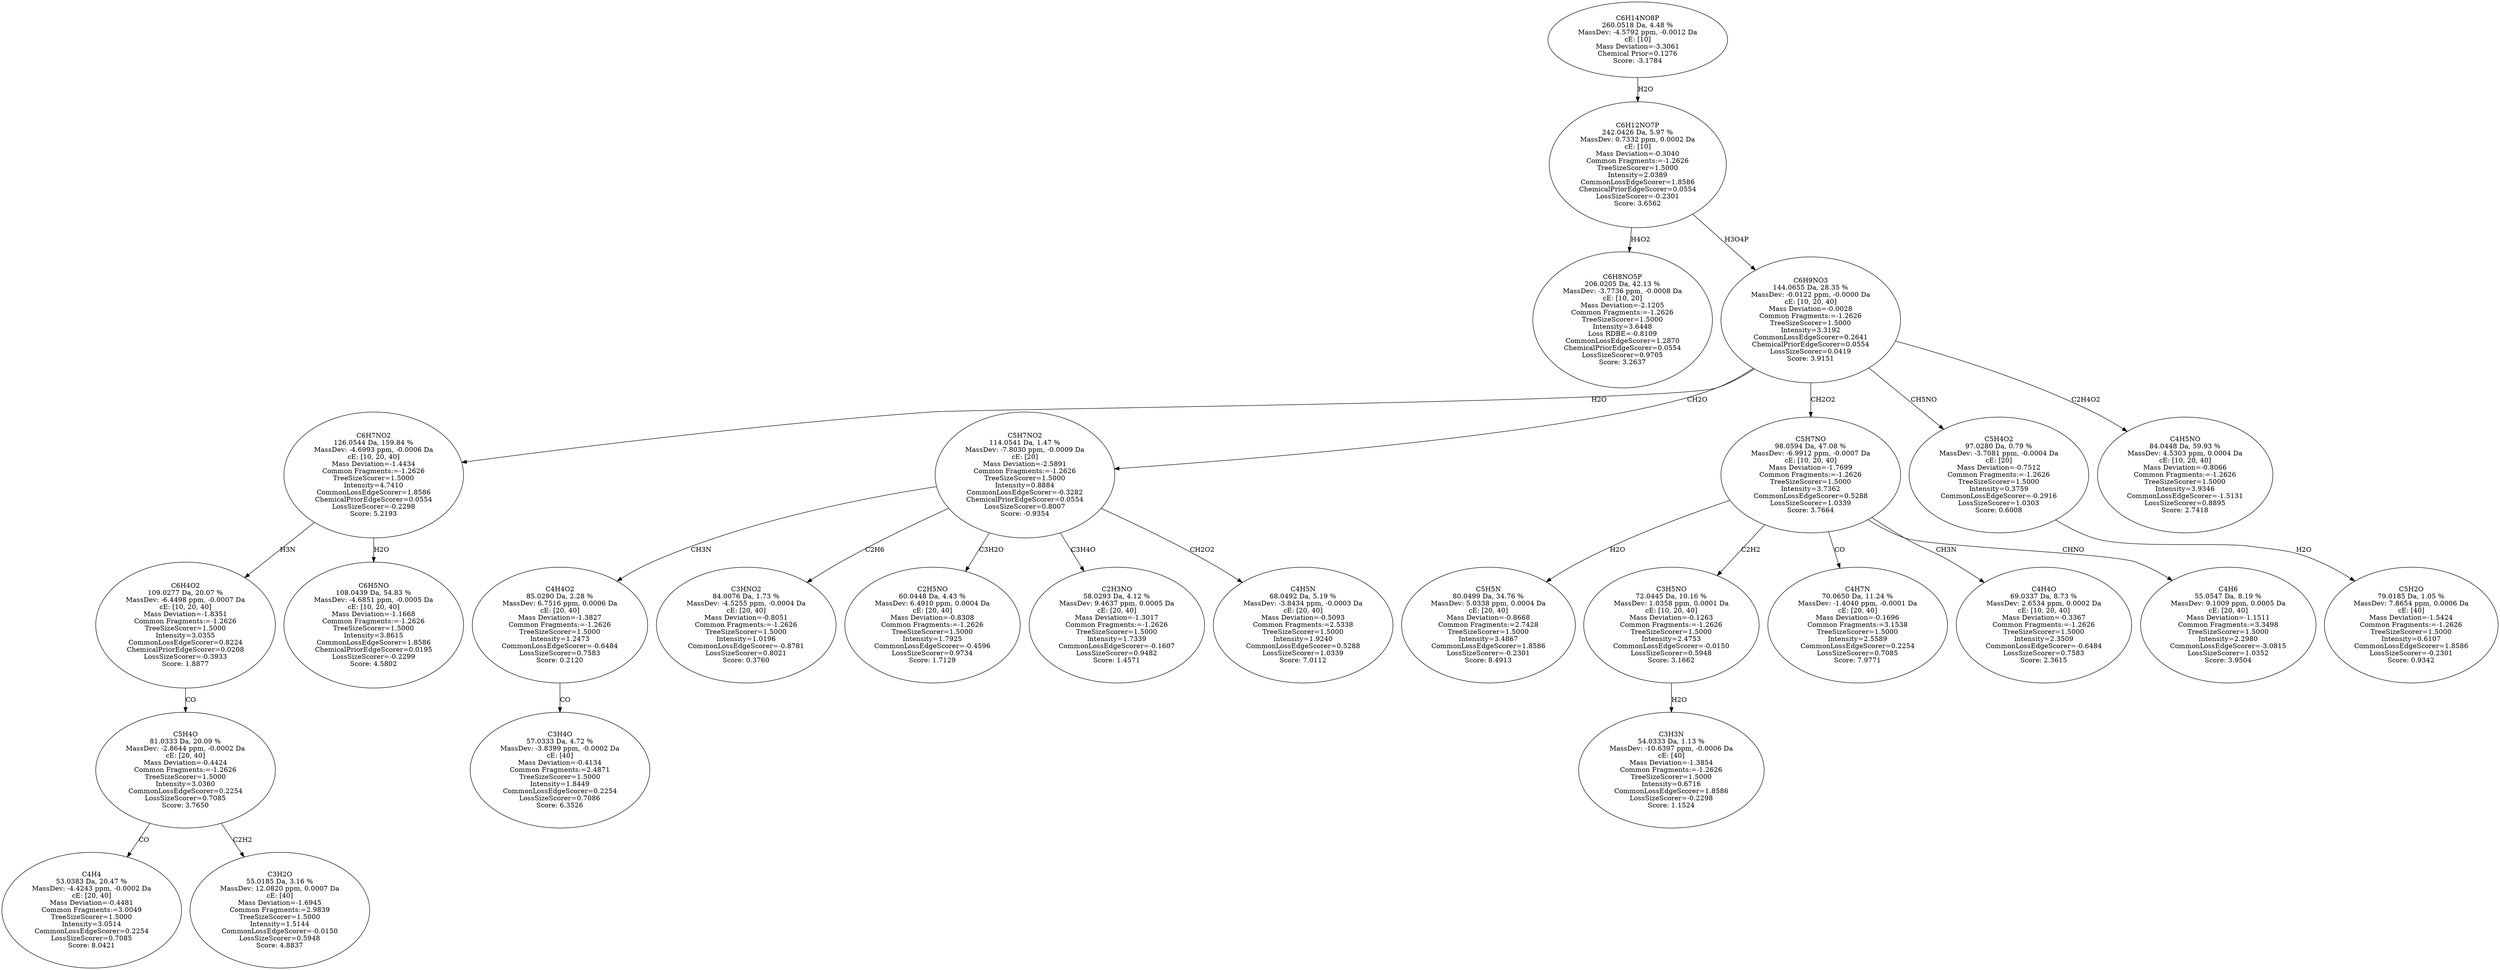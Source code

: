 strict digraph {
v1 [label="C6H8NO5P\n206.0205 Da, 42.13 %\nMassDev: -3.7736 ppm, -0.0008 Da\ncE: [10, 20]\nMass Deviation=-2.1205\nCommon Fragments:=-1.2626\nTreeSizeScorer=1.5000\nIntensity=3.6448\nLoss RDBE=-0.8109\nCommonLossEdgeScorer=1.2870\nChemicalPriorEdgeScorer=0.0554\nLossSizeScorer=0.9705\nScore: 3.2637"];
v2 [label="C4H4\n53.0383 Da, 20.47 %\nMassDev: -4.4243 ppm, -0.0002 Da\ncE: [20, 40]\nMass Deviation=-0.4481\nCommon Fragments:=3.0049\nTreeSizeScorer=1.5000\nIntensity=3.0514\nCommonLossEdgeScorer=0.2254\nLossSizeScorer=0.7085\nScore: 8.0421"];
v3 [label="C3H2O\n55.0185 Da, 3.16 %\nMassDev: 12.0820 ppm, 0.0007 Da\ncE: [40]\nMass Deviation=-1.6945\nCommon Fragments:=2.9839\nTreeSizeScorer=1.5000\nIntensity=1.5144\nCommonLossEdgeScorer=-0.0150\nLossSizeScorer=0.5948\nScore: 4.8837"];
v4 [label="C5H4O\n81.0333 Da, 20.09 %\nMassDev: -2.8644 ppm, -0.0002 Da\ncE: [20, 40]\nMass Deviation=-0.4424\nCommon Fragments:=-1.2626\nTreeSizeScorer=1.5000\nIntensity=3.0360\nCommonLossEdgeScorer=0.2254\nLossSizeScorer=0.7085\nScore: 3.7650"];
v5 [label="C6H4O2\n109.0277 Da, 20.07 %\nMassDev: -6.4498 ppm, -0.0007 Da\ncE: [10, 20, 40]\nMass Deviation=-1.8351\nCommon Fragments:=-1.2626\nTreeSizeScorer=1.5000\nIntensity=3.0355\nCommonLossEdgeScorer=0.8224\nChemicalPriorEdgeScorer=0.0208\nLossSizeScorer=-0.3933\nScore: 1.8877"];
v6 [label="C6H5NO\n108.0439 Da, 54.83 %\nMassDev: -4.6851 ppm, -0.0005 Da\ncE: [10, 20, 40]\nMass Deviation=-1.1668\nCommon Fragments:=-1.2626\nTreeSizeScorer=1.5000\nIntensity=3.8615\nCommonLossEdgeScorer=1.8586\nChemicalPriorEdgeScorer=0.0195\nLossSizeScorer=-0.2299\nScore: 4.5802"];
v7 [label="C6H7NO2\n126.0544 Da, 159.84 %\nMassDev: -4.6993 ppm, -0.0006 Da\ncE: [10, 20, 40]\nMass Deviation=-1.4434\nCommon Fragments:=-1.2626\nTreeSizeScorer=1.5000\nIntensity=4.7410\nCommonLossEdgeScorer=1.8586\nChemicalPriorEdgeScorer=0.0554\nLossSizeScorer=-0.2298\nScore: 5.2193"];
v8 [label="C3H4O\n57.0333 Da, 4.72 %\nMassDev: -3.8399 ppm, -0.0002 Da\ncE: [40]\nMass Deviation=-0.4134\nCommon Fragments:=2.4871\nTreeSizeScorer=1.5000\nIntensity=1.8449\nCommonLossEdgeScorer=0.2254\nLossSizeScorer=0.7086\nScore: 6.3526"];
v9 [label="C4H4O2\n85.0290 Da, 2.28 %\nMassDev: 6.7516 ppm, 0.0006 Da\ncE: [20, 40]\nMass Deviation=-1.3827\nCommon Fragments:=-1.2626\nTreeSizeScorer=1.5000\nIntensity=1.2473\nCommonLossEdgeScorer=-0.6484\nLossSizeScorer=0.7583\nScore: 0.2120"];
v10 [label="C3HNO2\n84.0076 Da, 1.73 %\nMassDev: -4.5255 ppm, -0.0004 Da\ncE: [20, 40]\nMass Deviation=-0.8051\nCommon Fragments:=-1.2626\nTreeSizeScorer=1.5000\nIntensity=1.0196\nCommonLossEdgeScorer=-0.8781\nLossSizeScorer=0.8021\nScore: 0.3760"];
v11 [label="C2H5NO\n60.0448 Da, 4.43 %\nMassDev: 6.4910 ppm, 0.0004 Da\ncE: [20, 40]\nMass Deviation=-0.8308\nCommon Fragments:=-1.2626\nTreeSizeScorer=1.5000\nIntensity=1.7925\nCommonLossEdgeScorer=-0.4596\nLossSizeScorer=0.9734\nScore: 1.7129"];
v12 [label="C2H3NO\n58.0293 Da, 4.12 %\nMassDev: 9.4637 ppm, 0.0005 Da\ncE: [20, 40]\nMass Deviation=-1.3017\nCommon Fragments:=-1.2626\nTreeSizeScorer=1.5000\nIntensity=1.7339\nCommonLossEdgeScorer=-0.1607\nLossSizeScorer=0.9482\nScore: 1.4571"];
v13 [label="C4H5N\n68.0492 Da, 5.19 %\nMassDev: -3.8434 ppm, -0.0003 Da\ncE: [20, 40]\nMass Deviation=-0.5093\nCommon Fragments:=2.5338\nTreeSizeScorer=1.5000\nIntensity=1.9240\nCommonLossEdgeScorer=0.5288\nLossSizeScorer=1.0339\nScore: 7.0112"];
v14 [label="C5H7NO2\n114.0541 Da, 1.47 %\nMassDev: -7.8030 ppm, -0.0009 Da\ncE: [20]\nMass Deviation=-2.5891\nCommon Fragments:=-1.2626\nTreeSizeScorer=1.5000\nIntensity=0.8884\nCommonLossEdgeScorer=-0.3282\nChemicalPriorEdgeScorer=0.0554\nLossSizeScorer=0.8007\nScore: -0.9354"];
v15 [label="C5H5N\n80.0499 Da, 34.76 %\nMassDev: 5.0338 ppm, 0.0004 Da\ncE: [20, 40]\nMass Deviation=-0.8668\nCommon Fragments:=2.7428\nTreeSizeScorer=1.5000\nIntensity=3.4867\nCommonLossEdgeScorer=1.8586\nLossSizeScorer=-0.2301\nScore: 8.4913"];
v16 [label="C3H3N\n54.0333 Da, 1.13 %\nMassDev: -10.6397 ppm, -0.0006 Da\ncE: [40]\nMass Deviation=-1.3854\nCommon Fragments:=-1.2626\nTreeSizeScorer=1.5000\nIntensity=0.6716\nCommonLossEdgeScorer=1.8586\nLossSizeScorer=-0.2298\nScore: 1.1524"];
v17 [label="C3H5NO\n72.0445 Da, 10.16 %\nMassDev: 1.0358 ppm, 0.0001 Da\ncE: [10, 20, 40]\nMass Deviation=-0.1263\nCommon Fragments:=-1.2626\nTreeSizeScorer=1.5000\nIntensity=2.4753\nCommonLossEdgeScorer=-0.0150\nLossSizeScorer=0.5948\nScore: 3.1662"];
v18 [label="C4H7N\n70.0650 Da, 11.24 %\nMassDev: -1.4040 ppm, -0.0001 Da\ncE: [20, 40]\nMass Deviation=-0.1696\nCommon Fragments:=3.1538\nTreeSizeScorer=1.5000\nIntensity=2.5589\nCommonLossEdgeScorer=0.2254\nLossSizeScorer=0.7085\nScore: 7.9771"];
v19 [label="C4H4O\n69.0337 Da, 8.73 %\nMassDev: 2.6534 ppm, 0.0002 Da\ncE: [10, 20, 40]\nMass Deviation=-0.3367\nCommon Fragments:=-1.2626\nTreeSizeScorer=1.5000\nIntensity=2.3509\nCommonLossEdgeScorer=-0.6484\nLossSizeScorer=0.7583\nScore: 2.3615"];
v20 [label="C4H6\n55.0547 Da, 8.19 %\nMassDev: 9.1009 ppm, 0.0005 Da\ncE: [20, 40]\nMass Deviation=-1.1511\nCommon Fragments:=3.3498\nTreeSizeScorer=1.5000\nIntensity=2.2980\nCommonLossEdgeScorer=-3.0815\nLossSizeScorer=1.0352\nScore: 3.9504"];
v21 [label="C5H7NO\n98.0594 Da, 47.08 %\nMassDev: -6.9912 ppm, -0.0007 Da\ncE: [10, 20, 40]\nMass Deviation=-1.7699\nCommon Fragments:=-1.2626\nTreeSizeScorer=1.5000\nIntensity=3.7362\nCommonLossEdgeScorer=0.5288\nLossSizeScorer=1.0339\nScore: 3.7664"];
v22 [label="C5H2O\n79.0185 Da, 1.05 %\nMassDev: 7.8654 ppm, 0.0006 Da\ncE: [40]\nMass Deviation=-1.5424\nCommon Fragments:=-1.2626\nTreeSizeScorer=1.5000\nIntensity=0.6107\nCommonLossEdgeScorer=1.8586\nLossSizeScorer=-0.2301\nScore: 0.9342"];
v23 [label="C5H4O2\n97.0280 Da, 0.79 %\nMassDev: -3.7081 ppm, -0.0004 Da\ncE: [20]\nMass Deviation=-0.7512\nCommon Fragments:=-1.2626\nTreeSizeScorer=1.5000\nIntensity=0.3759\nCommonLossEdgeScorer=-0.2916\nLossSizeScorer=1.0303\nScore: 0.6008"];
v24 [label="C4H5NO\n84.0448 Da, 59.93 %\nMassDev: 4.5303 ppm, 0.0004 Da\ncE: [10, 20, 40]\nMass Deviation=-0.8066\nCommon Fragments:=-1.2626\nTreeSizeScorer=1.5000\nIntensity=3.9346\nCommonLossEdgeScorer=-1.5131\nLossSizeScorer=0.8895\nScore: 2.7418"];
v25 [label="C6H9NO3\n144.0655 Da, 28.35 %\nMassDev: -0.0122 ppm, -0.0000 Da\ncE: [10, 20, 40]\nMass Deviation=-0.0028\nCommon Fragments:=-1.2626\nTreeSizeScorer=1.5000\nIntensity=3.3192\nCommonLossEdgeScorer=0.2641\nChemicalPriorEdgeScorer=0.0554\nLossSizeScorer=0.0419\nScore: 3.9151"];
v26 [label="C6H12NO7P\n242.0426 Da, 5.97 %\nMassDev: 0.7332 ppm, 0.0002 Da\ncE: [10]\nMass Deviation=-0.3040\nCommon Fragments:=-1.2626\nTreeSizeScorer=1.5000\nIntensity=2.0389\nCommonLossEdgeScorer=1.8586\nChemicalPriorEdgeScorer=0.0554\nLossSizeScorer=-0.2301\nScore: 3.6562"];
v27 [label="C6H14NO8P\n260.0518 Da, 4.48 %\nMassDev: -4.5792 ppm, -0.0012 Da\ncE: [10]\nMass Deviation=-3.3061\nChemical Prior=0.1276\nScore: -3.1784"];
v26 -> v1 [label="H4O2"];
v4 -> v2 [label="CO"];
v4 -> v3 [label="C2H2"];
v5 -> v4 [label="CO"];
v7 -> v5 [label="H3N"];
v7 -> v6 [label="H2O"];
v25 -> v7 [label="H2O"];
v9 -> v8 [label="CO"];
v14 -> v9 [label="CH3N"];
v14 -> v10 [label="C2H6"];
v14 -> v11 [label="C3H2O"];
v14 -> v12 [label="C3H4O"];
v14 -> v13 [label="CH2O2"];
v25 -> v14 [label="CH2O"];
v21 -> v15 [label="H2O"];
v17 -> v16 [label="H2O"];
v21 -> v17 [label="C2H2"];
v21 -> v18 [label="CO"];
v21 -> v19 [label="CH3N"];
v21 -> v20 [label="CHNO"];
v25 -> v21 [label="CH2O2"];
v23 -> v22 [label="H2O"];
v25 -> v23 [label="CH5NO"];
v25 -> v24 [label="C2H4O2"];
v26 -> v25 [label="H3O4P"];
v27 -> v26 [label="H2O"];
}